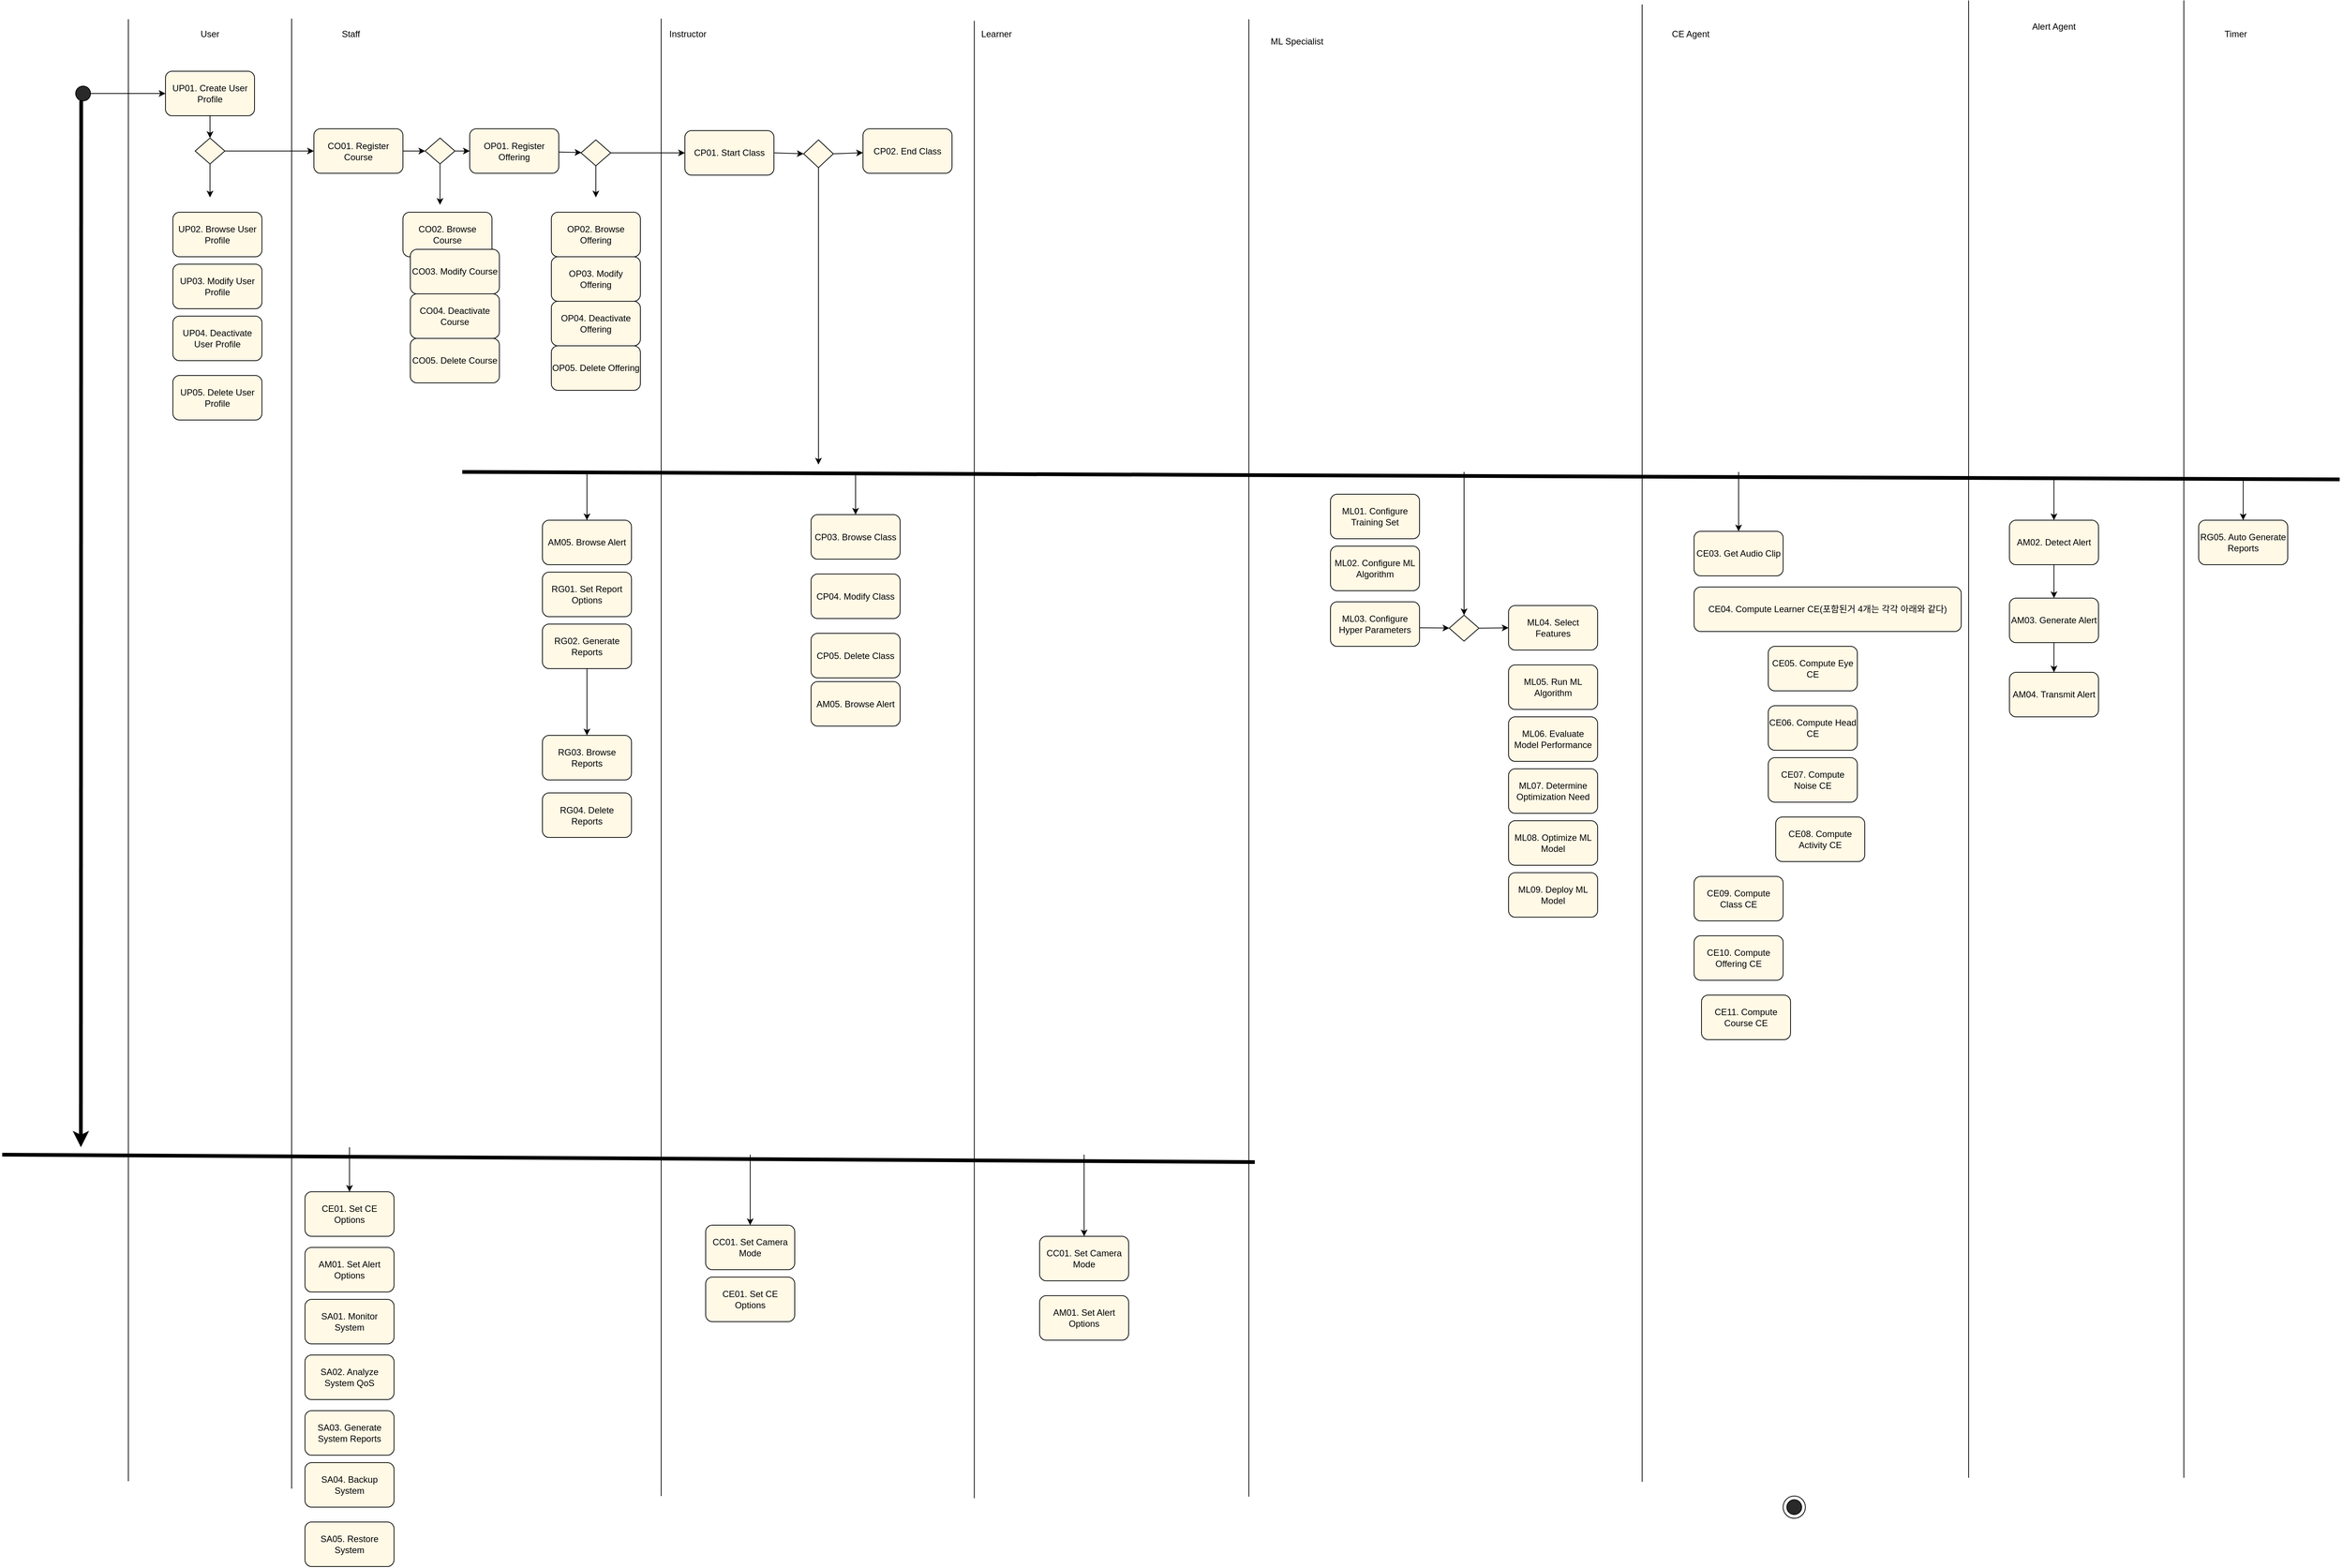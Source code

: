 <mxfile version="13.7.9" type="github">
  <diagram id="o5HTqguN4TyBWtxsFD9D" name="Page-1">
    <mxGraphModel dx="4034" dy="4217" grid="1" gridSize="10" guides="1" tooltips="1" connect="1" arrows="1" fold="1" page="1" pageScale="1" pageWidth="827" pageHeight="1169" math="0" shadow="0">
      <root>
        <mxCell id="0" />
        <mxCell id="1" parent="0" />
        <mxCell id="fRjeeRejCwsMr5DVCLFa-1" value="" style="ellipse;whiteSpace=wrap;html=1;aspect=fixed;fillColor=#292929;direction=south;rotation=-30;" vertex="1" parent="1">
          <mxGeometry x="2559" y="-290" width="20" height="20" as="geometry" />
        </mxCell>
        <mxCell id="fRjeeRejCwsMr5DVCLFa-7" value="UP01. Create User Profile" style="rounded=1;whiteSpace=wrap;html=1;fillColor=#FFF9E6;" vertex="1" parent="1">
          <mxGeometry x="2680" y="-310" width="120" height="60" as="geometry" />
        </mxCell>
        <mxCell id="fRjeeRejCwsMr5DVCLFa-9" value="ML02. Configure ML Algorithm" style="rounded=1;whiteSpace=wrap;html=1;fillColor=#FFF9E6;" vertex="1" parent="1">
          <mxGeometry x="4250" y="330" width="120" height="60" as="geometry" />
        </mxCell>
        <mxCell id="fRjeeRejCwsMr5DVCLFa-10" value="ML01. Configure Training Set" style="rounded=1;whiteSpace=wrap;html=1;fillColor=#FFF9E6;" vertex="1" parent="1">
          <mxGeometry x="4250" y="260" width="120" height="60" as="geometry" />
        </mxCell>
        <mxCell id="fRjeeRejCwsMr5DVCLFa-11" value="RG05. Auto Generate Reports" style="rounded=1;whiteSpace=wrap;html=1;fillColor=#FFF9E6;" vertex="1" parent="1">
          <mxGeometry x="5420" y="295" width="120" height="60" as="geometry" />
        </mxCell>
        <mxCell id="fRjeeRejCwsMr5DVCLFa-12" value="&lt;div&gt;&lt;span&gt;ML04. Select Features&lt;/span&gt;&lt;br&gt;&lt;/div&gt;" style="rounded=1;whiteSpace=wrap;html=1;fillColor=#FFF9E6;" vertex="1" parent="1">
          <mxGeometry x="4490" y="410" width="120" height="60" as="geometry" />
        </mxCell>
        <mxCell id="fRjeeRejCwsMr5DVCLFa-13" value="ML05. Run ML Algorithm" style="rounded=1;whiteSpace=wrap;html=1;fillColor=#FFF9E6;" vertex="1" parent="1">
          <mxGeometry x="4490" y="490" width="120" height="60" as="geometry" />
        </mxCell>
        <mxCell id="fRjeeRejCwsMr5DVCLFa-14" value="&lt;div&gt;CE11. Compute Course CE&lt;/div&gt;" style="rounded=1;whiteSpace=wrap;html=1;fillColor=#FFF9E6;" vertex="1" parent="1">
          <mxGeometry x="4750" y="935" width="120" height="60" as="geometry" />
        </mxCell>
        <mxCell id="fRjeeRejCwsMr5DVCLFa-15" value="CE10. Compute Offering CE" style="rounded=1;whiteSpace=wrap;html=1;fillColor=#FFF9E6;" vertex="1" parent="1">
          <mxGeometry x="4740" y="855" width="120" height="60" as="geometry" />
        </mxCell>
        <mxCell id="fRjeeRejCwsMr5DVCLFa-16" value="CE09. Compute Class CE" style="rounded=1;whiteSpace=wrap;html=1;fillColor=#FFF9E6;" vertex="1" parent="1">
          <mxGeometry x="4740" y="775" width="120" height="60" as="geometry" />
        </mxCell>
        <mxCell id="fRjeeRejCwsMr5DVCLFa-17" value="CE08. Compute Activity CE" style="rounded=1;whiteSpace=wrap;html=1;fillColor=#FFF9E6;" vertex="1" parent="1">
          <mxGeometry x="4850" y="695" width="120" height="60" as="geometry" />
        </mxCell>
        <mxCell id="fRjeeRejCwsMr5DVCLFa-18" value="CE07. Compute Noise CE" style="rounded=1;whiteSpace=wrap;html=1;fillColor=#FFF9E6;" vertex="1" parent="1">
          <mxGeometry x="4840" y="615" width="120" height="60" as="geometry" />
        </mxCell>
        <mxCell id="fRjeeRejCwsMr5DVCLFa-19" value="CE06. Compute Head CE" style="rounded=1;whiteSpace=wrap;html=1;fillColor=#FFF9E6;" vertex="1" parent="1">
          <mxGeometry x="4840" y="545" width="120" height="60" as="geometry" />
        </mxCell>
        <mxCell id="fRjeeRejCwsMr5DVCLFa-20" value="CE05. Compute Eye CE" style="rounded=1;whiteSpace=wrap;html=1;fillColor=#FFF9E6;" vertex="1" parent="1">
          <mxGeometry x="4840" y="465" width="120" height="60" as="geometry" />
        </mxCell>
        <mxCell id="fRjeeRejCwsMr5DVCLFa-21" value="CE04. Compute Learner CE(포함된거 4개는 각각 아래와 같다)" style="rounded=1;whiteSpace=wrap;html=1;fillColor=#FFF9E6;" vertex="1" parent="1">
          <mxGeometry x="4740" y="385" width="360" height="60" as="geometry" />
        </mxCell>
        <mxCell id="fRjeeRejCwsMr5DVCLFa-22" value="CE03. Get Audio Clip" style="rounded=1;whiteSpace=wrap;html=1;fillColor=#FFF9E6;" vertex="1" parent="1">
          <mxGeometry x="4740" y="310" width="120" height="60" as="geometry" />
        </mxCell>
        <mxCell id="fRjeeRejCwsMr5DVCLFa-23" value="AM04. Transmit Alert" style="rounded=1;whiteSpace=wrap;html=1;fillColor=#FFF9E6;" vertex="1" parent="1">
          <mxGeometry x="5165" y="500" width="120" height="60" as="geometry" />
        </mxCell>
        <mxCell id="fRjeeRejCwsMr5DVCLFa-24" value="AM03. Generate Alert" style="rounded=1;whiteSpace=wrap;html=1;fillColor=#FFF9E6;" vertex="1" parent="1">
          <mxGeometry x="5165" y="400" width="120" height="60" as="geometry" />
        </mxCell>
        <mxCell id="fRjeeRejCwsMr5DVCLFa-25" value="AM02. Detect Alert" style="rounded=1;whiteSpace=wrap;html=1;fillColor=#FFF9E6;" vertex="1" parent="1">
          <mxGeometry x="5165" y="295" width="120" height="60" as="geometry" />
        </mxCell>
        <mxCell id="fRjeeRejCwsMr5DVCLFa-26" value="RG04. Delete Reports" style="rounded=1;whiteSpace=wrap;html=1;fillColor=#FFF9E6;" vertex="1" parent="1">
          <mxGeometry x="3188" y="662.5" width="120" height="60" as="geometry" />
        </mxCell>
        <mxCell id="fRjeeRejCwsMr5DVCLFa-27" value="RG03. Browse Reports" style="rounded=1;whiteSpace=wrap;html=1;fillColor=#FFF9E6;" vertex="1" parent="1">
          <mxGeometry x="3188" y="585" width="120" height="60" as="geometry" />
        </mxCell>
        <mxCell id="fRjeeRejCwsMr5DVCLFa-28" value="RG02. Generate Reports" style="rounded=1;whiteSpace=wrap;html=1;fillColor=#FFF9E6;" vertex="1" parent="1">
          <mxGeometry x="3188" y="435" width="120" height="60" as="geometry" />
        </mxCell>
        <mxCell id="fRjeeRejCwsMr5DVCLFa-29" value="RG01. Set Report Options" style="rounded=1;whiteSpace=wrap;html=1;fillColor=#FFF9E6;" vertex="1" parent="1">
          <mxGeometry x="3188" y="365" width="120" height="60" as="geometry" />
        </mxCell>
        <mxCell id="fRjeeRejCwsMr5DVCLFa-30" value="SA05. Restore System" style="rounded=1;whiteSpace=wrap;html=1;fillColor=#FFF9E6;" vertex="1" parent="1">
          <mxGeometry x="2868" y="1645" width="120" height="60" as="geometry" />
        </mxCell>
        <mxCell id="fRjeeRejCwsMr5DVCLFa-31" value="SA01. Monitor System" style="rounded=1;whiteSpace=wrap;html=1;fillColor=#FFF9E6;" vertex="1" parent="1">
          <mxGeometry x="2868" y="1345" width="120" height="60" as="geometry" />
        </mxCell>
        <mxCell id="fRjeeRejCwsMr5DVCLFa-32" value="SA04. Backup System" style="rounded=1;whiteSpace=wrap;html=1;fillColor=#FFF9E6;" vertex="1" parent="1">
          <mxGeometry x="2868" y="1565" width="120" height="60" as="geometry" />
        </mxCell>
        <mxCell id="fRjeeRejCwsMr5DVCLFa-33" value="SA03. Generate System Reports" style="rounded=1;whiteSpace=wrap;html=1;fillColor=#FFF9E6;" vertex="1" parent="1">
          <mxGeometry x="2868" y="1495" width="120" height="60" as="geometry" />
        </mxCell>
        <mxCell id="fRjeeRejCwsMr5DVCLFa-34" value="&lt;div&gt;&lt;span&gt;SA02. Analyze System QoS&lt;/span&gt;&lt;br&gt;&lt;/div&gt;" style="rounded=1;whiteSpace=wrap;html=1;fillColor=#FFF9E6;" vertex="1" parent="1">
          <mxGeometry x="2868" y="1420" width="120" height="60" as="geometry" />
        </mxCell>
        <mxCell id="fRjeeRejCwsMr5DVCLFa-35" value="CE01. Set CE Options" style="rounded=1;whiteSpace=wrap;html=1;fillColor=#FFF9E6;" vertex="1" parent="1">
          <mxGeometry x="2868" y="1200" width="120" height="60" as="geometry" />
        </mxCell>
        <mxCell id="fRjeeRejCwsMr5DVCLFa-36" value="AM05. Browse Alert" style="rounded=1;whiteSpace=wrap;html=1;fillColor=#FFF9E6;" vertex="1" parent="1">
          <mxGeometry x="3550" y="512.5" width="120" height="60" as="geometry" />
        </mxCell>
        <mxCell id="fRjeeRejCwsMr5DVCLFa-37" value="CE01. Set CE Options" style="rounded=1;whiteSpace=wrap;html=1;fillColor=#FFF9E6;" vertex="1" parent="1">
          <mxGeometry x="3408" y="1315" width="120" height="60" as="geometry" />
        </mxCell>
        <mxCell id="fRjeeRejCwsMr5DVCLFa-38" value="&lt;div&gt;AM01. Set Alert Options&lt;/div&gt;" style="rounded=1;whiteSpace=wrap;html=1;fillColor=#FFF9E6;" vertex="1" parent="1">
          <mxGeometry x="3858" y="1340" width="120" height="60" as="geometry" />
        </mxCell>
        <mxCell id="fRjeeRejCwsMr5DVCLFa-39" value="CC01. Set Camera Mode" style="rounded=1;whiteSpace=wrap;html=1;fillColor=#FFF9E6;" vertex="1" parent="1">
          <mxGeometry x="3858" y="1260" width="120" height="60" as="geometry" />
        </mxCell>
        <mxCell id="fRjeeRejCwsMr5DVCLFa-40" value="CP05. Delete Class" style="rounded=1;whiteSpace=wrap;html=1;fillColor=#FFF9E6;" vertex="1" parent="1">
          <mxGeometry x="3550" y="447.5" width="120" height="60" as="geometry" />
        </mxCell>
        <mxCell id="fRjeeRejCwsMr5DVCLFa-41" value="CP04. Modify Class" style="rounded=1;whiteSpace=wrap;html=1;fillColor=#FFF9E6;" vertex="1" parent="1">
          <mxGeometry x="3550" y="367.5" width="120" height="60" as="geometry" />
        </mxCell>
        <mxCell id="fRjeeRejCwsMr5DVCLFa-42" value="CP03. Browse Class" style="rounded=1;whiteSpace=wrap;html=1;fillColor=#FFF9E6;" vertex="1" parent="1">
          <mxGeometry x="3550" y="287.5" width="120" height="60" as="geometry" />
        </mxCell>
        <mxCell id="fRjeeRejCwsMr5DVCLFa-43" value="OP02. Browse Offering" style="rounded=1;whiteSpace=wrap;html=1;fillColor=#FFF9E6;" vertex="1" parent="1">
          <mxGeometry x="3200" y="-120" width="120" height="60" as="geometry" />
        </mxCell>
        <mxCell id="fRjeeRejCwsMr5DVCLFa-44" value="OP05. Delete Offering" style="rounded=1;whiteSpace=wrap;html=1;fillColor=#FFF9E6;" vertex="1" parent="1">
          <mxGeometry x="3200" y="60" width="120" height="60" as="geometry" />
        </mxCell>
        <mxCell id="fRjeeRejCwsMr5DVCLFa-45" value="OP04. Deactivate Offering" style="rounded=1;whiteSpace=wrap;html=1;fillColor=#FFF9E6;" vertex="1" parent="1">
          <mxGeometry x="3200" width="120" height="60" as="geometry" />
        </mxCell>
        <mxCell id="fRjeeRejCwsMr5DVCLFa-46" value="OP03. Modify Offering" style="rounded=1;whiteSpace=wrap;html=1;fillColor=#FFF9E6;" vertex="1" parent="1">
          <mxGeometry x="3200" y="-60" width="120" height="60" as="geometry" />
        </mxCell>
        <mxCell id="fRjeeRejCwsMr5DVCLFa-47" value="CO05. Delete Course" style="rounded=1;whiteSpace=wrap;html=1;fillColor=#FFF9E6;" vertex="1" parent="1">
          <mxGeometry x="3010" y="50" width="120" height="60" as="geometry" />
        </mxCell>
        <mxCell id="fRjeeRejCwsMr5DVCLFa-48" value="CO02. Browse Course" style="rounded=1;whiteSpace=wrap;html=1;fillColor=#FFF9E6;" vertex="1" parent="1">
          <mxGeometry x="3000" y="-120" width="120" height="60" as="geometry" />
        </mxCell>
        <mxCell id="fRjeeRejCwsMr5DVCLFa-49" value="CO04. Deactivate Course" style="rounded=1;whiteSpace=wrap;html=1;fillColor=#FFF9E6;" vertex="1" parent="1">
          <mxGeometry x="3010" y="-10" width="120" height="60" as="geometry" />
        </mxCell>
        <mxCell id="fRjeeRejCwsMr5DVCLFa-50" value="CO03. Modify Course" style="rounded=1;whiteSpace=wrap;html=1;fillColor=#FFF9E6;" vertex="1" parent="1">
          <mxGeometry x="3010" y="-70" width="120" height="60" as="geometry" />
        </mxCell>
        <mxCell id="fRjeeRejCwsMr5DVCLFa-51" value="UP05. Delete User Profile" style="rounded=1;whiteSpace=wrap;html=1;fillColor=#FFF9E6;" vertex="1" parent="1">
          <mxGeometry x="2690" y="100" width="120" height="60" as="geometry" />
        </mxCell>
        <mxCell id="fRjeeRejCwsMr5DVCLFa-52" value="UP04. Deactivate User Profile" style="rounded=1;whiteSpace=wrap;html=1;fillColor=#FFF9E6;" vertex="1" parent="1">
          <mxGeometry x="2690" y="20" width="120" height="60" as="geometry" />
        </mxCell>
        <mxCell id="fRjeeRejCwsMr5DVCLFa-53" value="UP03. Modify User Profile" style="rounded=1;whiteSpace=wrap;html=1;fillColor=#FFF9E6;" vertex="1" parent="1">
          <mxGeometry x="2690" y="-50" width="120" height="60" as="geometry" />
        </mxCell>
        <mxCell id="fRjeeRejCwsMr5DVCLFa-54" value="UP02. Browse User Profile" style="rounded=1;whiteSpace=wrap;html=1;fillColor=#FFF9E6;" vertex="1" parent="1">
          <mxGeometry x="2690" y="-120" width="120" height="60" as="geometry" />
        </mxCell>
        <mxCell id="fRjeeRejCwsMr5DVCLFa-58" value="CC01. Set Camera Mode" style="rounded=1;whiteSpace=wrap;html=1;fillColor=#FFF9E6;" vertex="1" parent="1">
          <mxGeometry x="3408" y="1245" width="120" height="60" as="geometry" />
        </mxCell>
        <mxCell id="fRjeeRejCwsMr5DVCLFa-70" value="User" style="text;html=1;strokeColor=none;fillColor=none;align=center;verticalAlign=middle;whiteSpace=wrap;rounded=0;" vertex="1" parent="1">
          <mxGeometry x="2720" y="-370" width="40" height="20" as="geometry" />
        </mxCell>
        <mxCell id="fRjeeRejCwsMr5DVCLFa-71" value="" style="endArrow=none;html=1;" edge="1" parent="1">
          <mxGeometry width="50" height="50" relative="1" as="geometry">
            <mxPoint x="2850" y="1600" as="sourcePoint" />
            <mxPoint x="2850" y="-380.83" as="targetPoint" />
          </mxGeometry>
        </mxCell>
        <mxCell id="fRjeeRejCwsMr5DVCLFa-72" value="" style="endArrow=classic;html=1;entryX=0;entryY=0.5;entryDx=0;entryDy=0;" edge="1" parent="1" source="fRjeeRejCwsMr5DVCLFa-1" target="fRjeeRejCwsMr5DVCLFa-7">
          <mxGeometry width="50" height="50" relative="1" as="geometry">
            <mxPoint x="2610" y="-270" as="sourcePoint" />
            <mxPoint x="2780" y="-370" as="targetPoint" />
          </mxGeometry>
        </mxCell>
        <mxCell id="fRjeeRejCwsMr5DVCLFa-73" value="Staff" style="text;html=1;strokeColor=none;fillColor=none;align=center;verticalAlign=middle;whiteSpace=wrap;rounded=0;" vertex="1" parent="1">
          <mxGeometry x="2910" y="-370" width="40" height="20" as="geometry" />
        </mxCell>
        <mxCell id="fRjeeRejCwsMr5DVCLFa-77" value="Instructor" style="text;html=1;strokeColor=none;fillColor=none;align=center;verticalAlign=middle;whiteSpace=wrap;rounded=0;" vertex="1" parent="1">
          <mxGeometry x="3364" y="-370" width="40" height="20" as="geometry" />
        </mxCell>
        <mxCell id="fRjeeRejCwsMr5DVCLFa-89" value="Learner" style="text;html=1;strokeColor=none;fillColor=none;align=center;verticalAlign=middle;whiteSpace=wrap;rounded=0;" vertex="1" parent="1">
          <mxGeometry x="3780" y="-370" width="40" height="20" as="geometry" />
        </mxCell>
        <mxCell id="fRjeeRejCwsMr5DVCLFa-97" value="" style="group" vertex="1" connectable="0" parent="1">
          <mxGeometry x="4860" y="1610" width="30" height="30" as="geometry" />
        </mxCell>
        <mxCell id="fRjeeRejCwsMr5DVCLFa-5" value="" style="group" vertex="1" connectable="0" parent="fRjeeRejCwsMr5DVCLFa-97">
          <mxGeometry width="30" height="30" as="geometry" />
        </mxCell>
        <mxCell id="fRjeeRejCwsMr5DVCLFa-3" value="" style="ellipse;whiteSpace=wrap;html=1;aspect=fixed;fillColor=#F7F7F7;" vertex="1" parent="fRjeeRejCwsMr5DVCLFa-5">
          <mxGeometry width="30" height="30" as="geometry" />
        </mxCell>
        <mxCell id="fRjeeRejCwsMr5DVCLFa-2" value="" style="ellipse;whiteSpace=wrap;html=1;aspect=fixed;fillColor=#292929;" vertex="1" parent="fRjeeRejCwsMr5DVCLFa-5">
          <mxGeometry x="5" y="5" width="20" height="20" as="geometry" />
        </mxCell>
        <mxCell id="fRjeeRejCwsMr5DVCLFa-100" value="AM05. Browse Alert" style="rounded=1;whiteSpace=wrap;html=1;fillColor=#FFF9E6;" vertex="1" parent="1">
          <mxGeometry x="3188" y="295" width="120" height="60" as="geometry" />
        </mxCell>
        <mxCell id="fRjeeRejCwsMr5DVCLFa-101" value="" style="endArrow=classic;html=1;entryX=0.5;entryY=0;entryDx=0;entryDy=0;" edge="1" parent="1" target="fRjeeRejCwsMr5DVCLFa-100">
          <mxGeometry width="50" height="50" relative="1" as="geometry">
            <mxPoint x="3248" y="230" as="sourcePoint" />
            <mxPoint x="570" y="640" as="targetPoint" />
          </mxGeometry>
        </mxCell>
        <mxCell id="fRjeeRejCwsMr5DVCLFa-102" value="&lt;div&gt;AM01. Set Alert Options&lt;/div&gt;" style="rounded=1;whiteSpace=wrap;html=1;fillColor=#FFF9E6;" vertex="1" parent="1">
          <mxGeometry x="2868" y="1275" width="120" height="60" as="geometry" />
        </mxCell>
        <mxCell id="fRjeeRejCwsMr5DVCLFa-103" value="" style="endArrow=classic;html=1;entryX=0.5;entryY=0;entryDx=0;entryDy=0;" edge="1" parent="1" target="fRjeeRejCwsMr5DVCLFa-27">
          <mxGeometry width="50" height="50" relative="1" as="geometry">
            <mxPoint x="3248" y="495" as="sourcePoint" />
            <mxPoint x="3468" y="415" as="targetPoint" />
          </mxGeometry>
        </mxCell>
        <mxCell id="fRjeeRejCwsMr5DVCLFa-105" value="Alert Agent" style="text;html=1;strokeColor=none;fillColor=none;align=center;verticalAlign=middle;whiteSpace=wrap;rounded=0;" vertex="1" parent="1">
          <mxGeometry x="5160" y="-380" width="130" height="20" as="geometry" />
        </mxCell>
        <mxCell id="fRjeeRejCwsMr5DVCLFa-106" value="" style="endArrow=classic;html=1;entryX=0.5;entryY=0;entryDx=0;entryDy=0;exitX=0.5;exitY=1;exitDx=0;exitDy=0;" edge="1" parent="1" source="fRjeeRejCwsMr5DVCLFa-25" target="fRjeeRejCwsMr5DVCLFa-24">
          <mxGeometry width="50" height="50" relative="1" as="geometry">
            <mxPoint x="5165" y="575" as="sourcePoint" />
            <mxPoint x="5215" y="525" as="targetPoint" />
          </mxGeometry>
        </mxCell>
        <mxCell id="fRjeeRejCwsMr5DVCLFa-107" value="" style="endArrow=classic;html=1;entryX=0.5;entryY=0;entryDx=0;entryDy=0;" edge="1" parent="1" source="fRjeeRejCwsMr5DVCLFa-24" target="fRjeeRejCwsMr5DVCLFa-23">
          <mxGeometry width="50" height="50" relative="1" as="geometry">
            <mxPoint x="5165" y="575" as="sourcePoint" />
            <mxPoint x="5222" y="515" as="targetPoint" />
          </mxGeometry>
        </mxCell>
        <mxCell id="fRjeeRejCwsMr5DVCLFa-111" value="CE Agent" style="text;html=1;align=center;verticalAlign=middle;resizable=0;points=[];autosize=1;" vertex="1" parent="1">
          <mxGeometry x="4700" y="-370" width="70" height="20" as="geometry" />
        </mxCell>
        <mxCell id="fRjeeRejCwsMr5DVCLFa-119" value="Timer" style="text;html=1;strokeColor=none;fillColor=none;align=center;verticalAlign=middle;whiteSpace=wrap;rounded=0;" vertex="1" parent="1">
          <mxGeometry x="5450" y="-370" width="40" height="20" as="geometry" />
        </mxCell>
        <mxCell id="fRjeeRejCwsMr5DVCLFa-123" value="" style="endArrow=classic;html=1;" edge="1" parent="1" target="fRjeeRejCwsMr5DVCLFa-39">
          <mxGeometry width="50" height="50" relative="1" as="geometry">
            <mxPoint x="3918" y="1150" as="sourcePoint" />
            <mxPoint x="3848" y="1820" as="targetPoint" />
          </mxGeometry>
        </mxCell>
        <mxCell id="fRjeeRejCwsMr5DVCLFa-124" value="ML03. Configure Hyper Parameters" style="rounded=1;whiteSpace=wrap;html=1;fillColor=#FFF9E6;" vertex="1" parent="1">
          <mxGeometry x="4250" y="405" width="120" height="60" as="geometry" />
        </mxCell>
        <mxCell id="fRjeeRejCwsMr5DVCLFa-125" value="ML Specialist" style="text;html=1;strokeColor=none;fillColor=none;align=center;verticalAlign=middle;whiteSpace=wrap;rounded=0;" vertex="1" parent="1">
          <mxGeometry x="4160" y="-360" width="90" height="20" as="geometry" />
        </mxCell>
        <mxCell id="fRjeeRejCwsMr5DVCLFa-126" value="" style="endArrow=classic;html=1;" edge="1" parent="1" target="fRjeeRejCwsMr5DVCLFa-183">
          <mxGeometry width="50" height="50" relative="1" as="geometry">
            <mxPoint x="4370" y="440" as="sourcePoint" />
            <mxPoint x="4460" y="430" as="targetPoint" />
          </mxGeometry>
        </mxCell>
        <mxCell id="fRjeeRejCwsMr5DVCLFa-127" value="&lt;div&gt;&lt;span&gt;ML06. Evaluate Model Performance&lt;/span&gt;&lt;br&gt;&lt;/div&gt;" style="rounded=1;whiteSpace=wrap;html=1;fillColor=#FFF9E6;" vertex="1" parent="1">
          <mxGeometry x="4490" y="560" width="120" height="60" as="geometry" />
        </mxCell>
        <mxCell id="fRjeeRejCwsMr5DVCLFa-128" value="ML07. Determine Optimization Need" style="rounded=1;whiteSpace=wrap;html=1;fillColor=#FFF9E6;" vertex="1" parent="1">
          <mxGeometry x="4490" y="630" width="120" height="60" as="geometry" />
        </mxCell>
        <mxCell id="fRjeeRejCwsMr5DVCLFa-129" value="ML08. Optimize ML Model" style="rounded=1;whiteSpace=wrap;html=1;fillColor=#FFF9E6;" vertex="1" parent="1">
          <mxGeometry x="4490" y="700" width="120" height="60" as="geometry" />
        </mxCell>
        <mxCell id="fRjeeRejCwsMr5DVCLFa-130" value="&lt;div&gt;ML09. Deploy ML Model&lt;/div&gt;" style="rounded=1;whiteSpace=wrap;html=1;fillColor=#FFF9E6;" vertex="1" parent="1">
          <mxGeometry x="4490" y="770" width="120" height="60" as="geometry" />
        </mxCell>
        <mxCell id="fRjeeRejCwsMr5DVCLFa-134" value="" style="rhombus;whiteSpace=wrap;html=1;strokeColor=#000000;fillColor=#FFF9E6;" vertex="1" parent="1">
          <mxGeometry x="2720" y="-220" width="40" height="35" as="geometry" />
        </mxCell>
        <mxCell id="fRjeeRejCwsMr5DVCLFa-135" value="" style="endArrow=classic;html=1;exitX=0.5;exitY=1;exitDx=0;exitDy=0;" edge="1" parent="1" source="fRjeeRejCwsMr5DVCLFa-7">
          <mxGeometry width="50" height="50" relative="1" as="geometry">
            <mxPoint x="1740" y="230" as="sourcePoint" />
            <mxPoint x="2740" y="-220" as="targetPoint" />
          </mxGeometry>
        </mxCell>
        <mxCell id="fRjeeRejCwsMr5DVCLFa-137" value="" style="endArrow=classic;html=1;exitX=1;exitY=0.5;exitDx=0;exitDy=0;entryX=0;entryY=0.5;entryDx=0;entryDy=0;" edge="1" parent="1" source="fRjeeRejCwsMr5DVCLFa-134" target="fRjeeRejCwsMr5DVCLFa-148">
          <mxGeometry width="50" height="50" relative="1" as="geometry">
            <mxPoint x="2890" y="-290" as="sourcePoint" />
            <mxPoint x="2880" y="-202" as="targetPoint" />
          </mxGeometry>
        </mxCell>
        <mxCell id="fRjeeRejCwsMr5DVCLFa-144" value="" style="endArrow=classic;html=1;exitX=0.5;exitY=1;exitDx=0;exitDy=0;" edge="1" parent="1" source="fRjeeRejCwsMr5DVCLFa-134">
          <mxGeometry width="50" height="50" relative="1" as="geometry">
            <mxPoint x="2770" y="-192.5" as="sourcePoint" />
            <mxPoint x="2740" y="-140" as="targetPoint" />
          </mxGeometry>
        </mxCell>
        <mxCell id="fRjeeRejCwsMr5DVCLFa-148" value="CO01. Register Course" style="rounded=1;whiteSpace=wrap;html=1;fillColor=#FFF9E6;" vertex="1" parent="1">
          <mxGeometry x="2880" y="-232.5" width="120" height="60" as="geometry" />
        </mxCell>
        <mxCell id="fRjeeRejCwsMr5DVCLFa-149" value="OP01. Register Offering" style="rounded=1;whiteSpace=wrap;html=1;fillColor=#FFF9E6;" vertex="1" parent="1">
          <mxGeometry x="3090" y="-232.5" width="120" height="60" as="geometry" />
        </mxCell>
        <mxCell id="fRjeeRejCwsMr5DVCLFa-150" value="" style="endArrow=classic;html=1;exitX=1;exitY=0.5;exitDx=0;exitDy=0;" edge="1" parent="1" source="fRjeeRejCwsMr5DVCLFa-161" target="fRjeeRejCwsMr5DVCLFa-149">
          <mxGeometry width="50" height="50" relative="1" as="geometry">
            <mxPoint x="2750" y="-175" as="sourcePoint" />
            <mxPoint x="2750" y="-130" as="targetPoint" />
          </mxGeometry>
        </mxCell>
        <mxCell id="fRjeeRejCwsMr5DVCLFa-151" value="" style="endArrow=classic;html=1;entryX=0;entryY=0.5;entryDx=0;entryDy=0;" edge="1" parent="1" target="fRjeeRejCwsMr5DVCLFa-153">
          <mxGeometry width="50" height="50" relative="1" as="geometry">
            <mxPoint x="3277" y="-200" as="sourcePoint" />
            <mxPoint x="2890" y="-192.5" as="targetPoint" />
          </mxGeometry>
        </mxCell>
        <mxCell id="fRjeeRejCwsMr5DVCLFa-152" value="" style="endArrow=none;html=1;" edge="1" parent="1">
          <mxGeometry width="50" height="50" relative="1" as="geometry">
            <mxPoint x="3348" y="1610" as="sourcePoint" />
            <mxPoint x="3348" y="-380.83" as="targetPoint" />
          </mxGeometry>
        </mxCell>
        <mxCell id="fRjeeRejCwsMr5DVCLFa-153" value="CP01. Start Class" style="rounded=1;whiteSpace=wrap;html=1;fillColor=#FFF9E6;" vertex="1" parent="1">
          <mxGeometry x="3380" y="-230" width="120" height="60" as="geometry" />
        </mxCell>
        <mxCell id="fRjeeRejCwsMr5DVCLFa-157" value="CP02. End Class" style="rounded=1;whiteSpace=wrap;html=1;fillColor=#FFF9E6;" vertex="1" parent="1">
          <mxGeometry x="3620" y="-232.5" width="120" height="60" as="geometry" />
        </mxCell>
        <mxCell id="fRjeeRejCwsMr5DVCLFa-159" value="" style="endArrow=classic;html=1;exitX=1;exitY=0.5;exitDx=0;exitDy=0;" edge="1" parent="1" source="fRjeeRejCwsMr5DVCLFa-169" target="fRjeeRejCwsMr5DVCLFa-157">
          <mxGeometry width="50" height="50" relative="1" as="geometry">
            <mxPoint x="3310" y="-190" as="sourcePoint" />
            <mxPoint x="3390" y="-190" as="targetPoint" />
          </mxGeometry>
        </mxCell>
        <mxCell id="fRjeeRejCwsMr5DVCLFa-161" value="" style="rhombus;whiteSpace=wrap;html=1;strokeColor=#000000;fillColor=#FFF9E6;" vertex="1" parent="1">
          <mxGeometry x="3030" y="-220" width="40" height="35" as="geometry" />
        </mxCell>
        <mxCell id="fRjeeRejCwsMr5DVCLFa-162" value="" style="endArrow=classic;html=1;exitX=1;exitY=0.5;exitDx=0;exitDy=0;entryX=0;entryY=0.5;entryDx=0;entryDy=0;" edge="1" parent="1" source="fRjeeRejCwsMr5DVCLFa-148" target="fRjeeRejCwsMr5DVCLFa-161">
          <mxGeometry width="50" height="50" relative="1" as="geometry">
            <mxPoint x="2770" y="-192.5" as="sourcePoint" />
            <mxPoint x="2890" y="-192.5" as="targetPoint" />
          </mxGeometry>
        </mxCell>
        <mxCell id="fRjeeRejCwsMr5DVCLFa-164" value="" style="endArrow=classic;html=1;exitX=0.5;exitY=1;exitDx=0;exitDy=0;" edge="1" parent="1" source="fRjeeRejCwsMr5DVCLFa-161">
          <mxGeometry width="50" height="50" relative="1" as="geometry">
            <mxPoint x="3050" y="-190" as="sourcePoint" />
            <mxPoint x="3050" y="-130" as="targetPoint" />
          </mxGeometry>
        </mxCell>
        <mxCell id="fRjeeRejCwsMr5DVCLFa-165" value="" style="rhombus;whiteSpace=wrap;html=1;strokeColor=#000000;fillColor=#FFF9E6;" vertex="1" parent="1">
          <mxGeometry x="3240" y="-217.5" width="40" height="35" as="geometry" />
        </mxCell>
        <mxCell id="fRjeeRejCwsMr5DVCLFa-166" value="" style="endArrow=classic;html=1;" edge="1" parent="1" source="fRjeeRejCwsMr5DVCLFa-149" target="fRjeeRejCwsMr5DVCLFa-165">
          <mxGeometry width="50" height="50" relative="1" as="geometry">
            <mxPoint x="3010" y="-192.5" as="sourcePoint" />
            <mxPoint x="3040" y="-192.5" as="targetPoint" />
          </mxGeometry>
        </mxCell>
        <mxCell id="fRjeeRejCwsMr5DVCLFa-167" value="" style="endArrow=classic;html=1;exitX=0.5;exitY=1;exitDx=0;exitDy=0;" edge="1" parent="1" source="fRjeeRejCwsMr5DVCLFa-165">
          <mxGeometry width="50" height="50" relative="1" as="geometry">
            <mxPoint x="3060" y="-175" as="sourcePoint" />
            <mxPoint x="3260" y="-140" as="targetPoint" />
          </mxGeometry>
        </mxCell>
        <mxCell id="fRjeeRejCwsMr5DVCLFa-169" value="" style="rhombus;whiteSpace=wrap;html=1;strokeColor=#000000;fillColor=#FFF9E6;" vertex="1" parent="1">
          <mxGeometry x="3540" y="-217.5" width="40" height="37.5" as="geometry" />
        </mxCell>
        <mxCell id="fRjeeRejCwsMr5DVCLFa-172" value="" style="endArrow=classic;html=1;entryX=0;entryY=0.5;entryDx=0;entryDy=0;" edge="1" parent="1" target="fRjeeRejCwsMr5DVCLFa-169">
          <mxGeometry width="50" height="50" relative="1" as="geometry">
            <mxPoint x="3500" y="-200" as="sourcePoint" />
            <mxPoint x="3250.506" y="-190.443" as="targetPoint" />
          </mxGeometry>
        </mxCell>
        <mxCell id="fRjeeRejCwsMr5DVCLFa-173" value="" style="endArrow=classic;html=1;exitX=0.5;exitY=1;exitDx=0;exitDy=0;" edge="1" parent="1" source="fRjeeRejCwsMr5DVCLFa-169">
          <mxGeometry width="50" height="50" relative="1" as="geometry">
            <mxPoint x="3200" y="-110" as="sourcePoint" />
            <mxPoint x="3560" y="220" as="targetPoint" />
          </mxGeometry>
        </mxCell>
        <mxCell id="fRjeeRejCwsMr5DVCLFa-174" value="" style="endArrow=none;html=1;" edge="1" parent="1">
          <mxGeometry width="50" height="50" relative="1" as="geometry">
            <mxPoint x="2630" y="1590" as="sourcePoint" />
            <mxPoint x="2630" y="-380.0" as="targetPoint" />
          </mxGeometry>
        </mxCell>
        <mxCell id="fRjeeRejCwsMr5DVCLFa-177" value="" style="endArrow=classic;html=1;entryX=0.5;entryY=0;entryDx=0;entryDy=0;" edge="1" parent="1" target="fRjeeRejCwsMr5DVCLFa-35">
          <mxGeometry width="50" height="50" relative="1" as="geometry">
            <mxPoint x="2928" y="1140" as="sourcePoint" />
            <mxPoint x="2938" y="1000" as="targetPoint" />
          </mxGeometry>
        </mxCell>
        <mxCell id="fRjeeRejCwsMr5DVCLFa-178" value="" style="endArrow=classic;html=1;entryX=0.5;entryY=0;entryDx=0;entryDy=0;" edge="1" parent="1" target="fRjeeRejCwsMr5DVCLFa-58">
          <mxGeometry width="50" height="50" relative="1" as="geometry">
            <mxPoint x="3468" y="1150" as="sourcePoint" />
            <mxPoint x="3408" y="1590" as="targetPoint" />
          </mxGeometry>
        </mxCell>
        <mxCell id="fRjeeRejCwsMr5DVCLFa-180" value="" style="endArrow=none;html=1;" edge="1" parent="1">
          <mxGeometry width="50" height="50" relative="1" as="geometry">
            <mxPoint x="4140" y="1610.83" as="sourcePoint" />
            <mxPoint x="4140" y="-380.0" as="targetPoint" />
          </mxGeometry>
        </mxCell>
        <mxCell id="fRjeeRejCwsMr5DVCLFa-183" value="" style="rhombus;whiteSpace=wrap;html=1;strokeColor=#000000;fillColor=#FFF9E6;" vertex="1" parent="1">
          <mxGeometry x="4410" y="423" width="40" height="35" as="geometry" />
        </mxCell>
        <mxCell id="fRjeeRejCwsMr5DVCLFa-185" value="" style="endArrow=classic;html=1;entryX=0;entryY=0.5;entryDx=0;entryDy=0;exitX=1;exitY=0.5;exitDx=0;exitDy=0;" edge="1" parent="1" source="fRjeeRejCwsMr5DVCLFa-183" target="fRjeeRejCwsMr5DVCLFa-12">
          <mxGeometry width="50" height="50" relative="1" as="geometry">
            <mxPoint x="4380" y="450" as="sourcePoint" />
            <mxPoint x="4420.909" y="448.295" as="targetPoint" />
          </mxGeometry>
        </mxCell>
        <mxCell id="fRjeeRejCwsMr5DVCLFa-186" value="" style="endArrow=none;html=1;" edge="1" parent="1">
          <mxGeometry width="50" height="50" relative="1" as="geometry">
            <mxPoint x="3770" y="1613" as="sourcePoint" />
            <mxPoint x="3770" y="-377.83" as="targetPoint" />
          </mxGeometry>
        </mxCell>
        <mxCell id="fRjeeRejCwsMr5DVCLFa-187" value="" style="endArrow=none;html=1;strokeWidth=5;" edge="1" parent="1">
          <mxGeometry width="50" height="50" relative="1" as="geometry">
            <mxPoint x="2460" y="1150" as="sourcePoint" />
            <mxPoint x="4148" y="1160" as="targetPoint" />
          </mxGeometry>
        </mxCell>
        <mxCell id="fRjeeRejCwsMr5DVCLFa-189" value="" style="endArrow=none;html=1;strokeWidth=5;" edge="1" parent="1">
          <mxGeometry width="50" height="50" relative="1" as="geometry">
            <mxPoint x="3080" y="230" as="sourcePoint" />
            <mxPoint x="5610" y="240" as="targetPoint" />
          </mxGeometry>
        </mxCell>
        <mxCell id="fRjeeRejCwsMr5DVCLFa-190" value="" style="endArrow=classic;html=1;" edge="1" parent="1" target="fRjeeRejCwsMr5DVCLFa-42">
          <mxGeometry width="50" height="50" relative="1" as="geometry">
            <mxPoint x="3610" y="230" as="sourcePoint" />
            <mxPoint x="3258" y="305" as="targetPoint" />
          </mxGeometry>
        </mxCell>
        <mxCell id="fRjeeRejCwsMr5DVCLFa-191" value="" style="endArrow=classic;html=1;entryX=0.5;entryY=0;entryDx=0;entryDy=0;" edge="1" parent="1" target="fRjeeRejCwsMr5DVCLFa-183">
          <mxGeometry width="50" height="50" relative="1" as="geometry">
            <mxPoint x="4430" y="230" as="sourcePoint" />
            <mxPoint x="4430" y="290" as="targetPoint" />
          </mxGeometry>
        </mxCell>
        <mxCell id="fRjeeRejCwsMr5DVCLFa-192" value="" style="endArrow=none;html=1;" edge="1" parent="1">
          <mxGeometry width="50" height="50" relative="1" as="geometry">
            <mxPoint x="4670" y="1590.83" as="sourcePoint" />
            <mxPoint x="4670" y="-400.0" as="targetPoint" />
          </mxGeometry>
        </mxCell>
        <mxCell id="fRjeeRejCwsMr5DVCLFa-193" value="" style="endArrow=none;html=1;" edge="1" parent="1">
          <mxGeometry width="50" height="50" relative="1" as="geometry">
            <mxPoint x="5110" y="1585.41" as="sourcePoint" />
            <mxPoint x="5110" y="-405.42" as="targetPoint" />
          </mxGeometry>
        </mxCell>
        <mxCell id="fRjeeRejCwsMr5DVCLFa-194" value="" style="endArrow=none;html=1;" edge="1" parent="1">
          <mxGeometry width="50" height="50" relative="1" as="geometry">
            <mxPoint x="5400" y="1585.41" as="sourcePoint" />
            <mxPoint x="5400" y="-405.42" as="targetPoint" />
          </mxGeometry>
        </mxCell>
        <mxCell id="fRjeeRejCwsMr5DVCLFa-195" value="" style="endArrow=classic;html=1;entryX=0.5;entryY=0;entryDx=0;entryDy=0;" edge="1" parent="1" target="fRjeeRejCwsMr5DVCLFa-22">
          <mxGeometry width="50" height="50" relative="1" as="geometry">
            <mxPoint x="4800" y="230" as="sourcePoint" />
            <mxPoint x="4440" y="433" as="targetPoint" />
          </mxGeometry>
        </mxCell>
        <mxCell id="fRjeeRejCwsMr5DVCLFa-196" value="" style="endArrow=classic;html=1;entryX=0.5;entryY=0;entryDx=0;entryDy=0;" edge="1" parent="1" target="fRjeeRejCwsMr5DVCLFa-25">
          <mxGeometry width="50" height="50" relative="1" as="geometry">
            <mxPoint x="5225" y="240" as="sourcePoint" />
            <mxPoint x="4810" y="320" as="targetPoint" />
          </mxGeometry>
        </mxCell>
        <mxCell id="fRjeeRejCwsMr5DVCLFa-197" value="" style="endArrow=classic;html=1;entryX=0.5;entryY=0;entryDx=0;entryDy=0;" edge="1" parent="1" target="fRjeeRejCwsMr5DVCLFa-11">
          <mxGeometry width="50" height="50" relative="1" as="geometry">
            <mxPoint x="5480" y="240" as="sourcePoint" />
            <mxPoint x="5235" y="305" as="targetPoint" />
          </mxGeometry>
        </mxCell>
        <mxCell id="fRjeeRejCwsMr5DVCLFa-198" value="" style="endArrow=classic;html=1;strokeWidth=5;exitX=1;exitY=1;exitDx=0;exitDy=0;" edge="1" parent="1" source="fRjeeRejCwsMr5DVCLFa-1">
          <mxGeometry width="50" height="50" relative="1" as="geometry">
            <mxPoint x="2970" y="580" as="sourcePoint" />
            <mxPoint x="2566" y="1140" as="targetPoint" />
          </mxGeometry>
        </mxCell>
      </root>
    </mxGraphModel>
  </diagram>
</mxfile>
